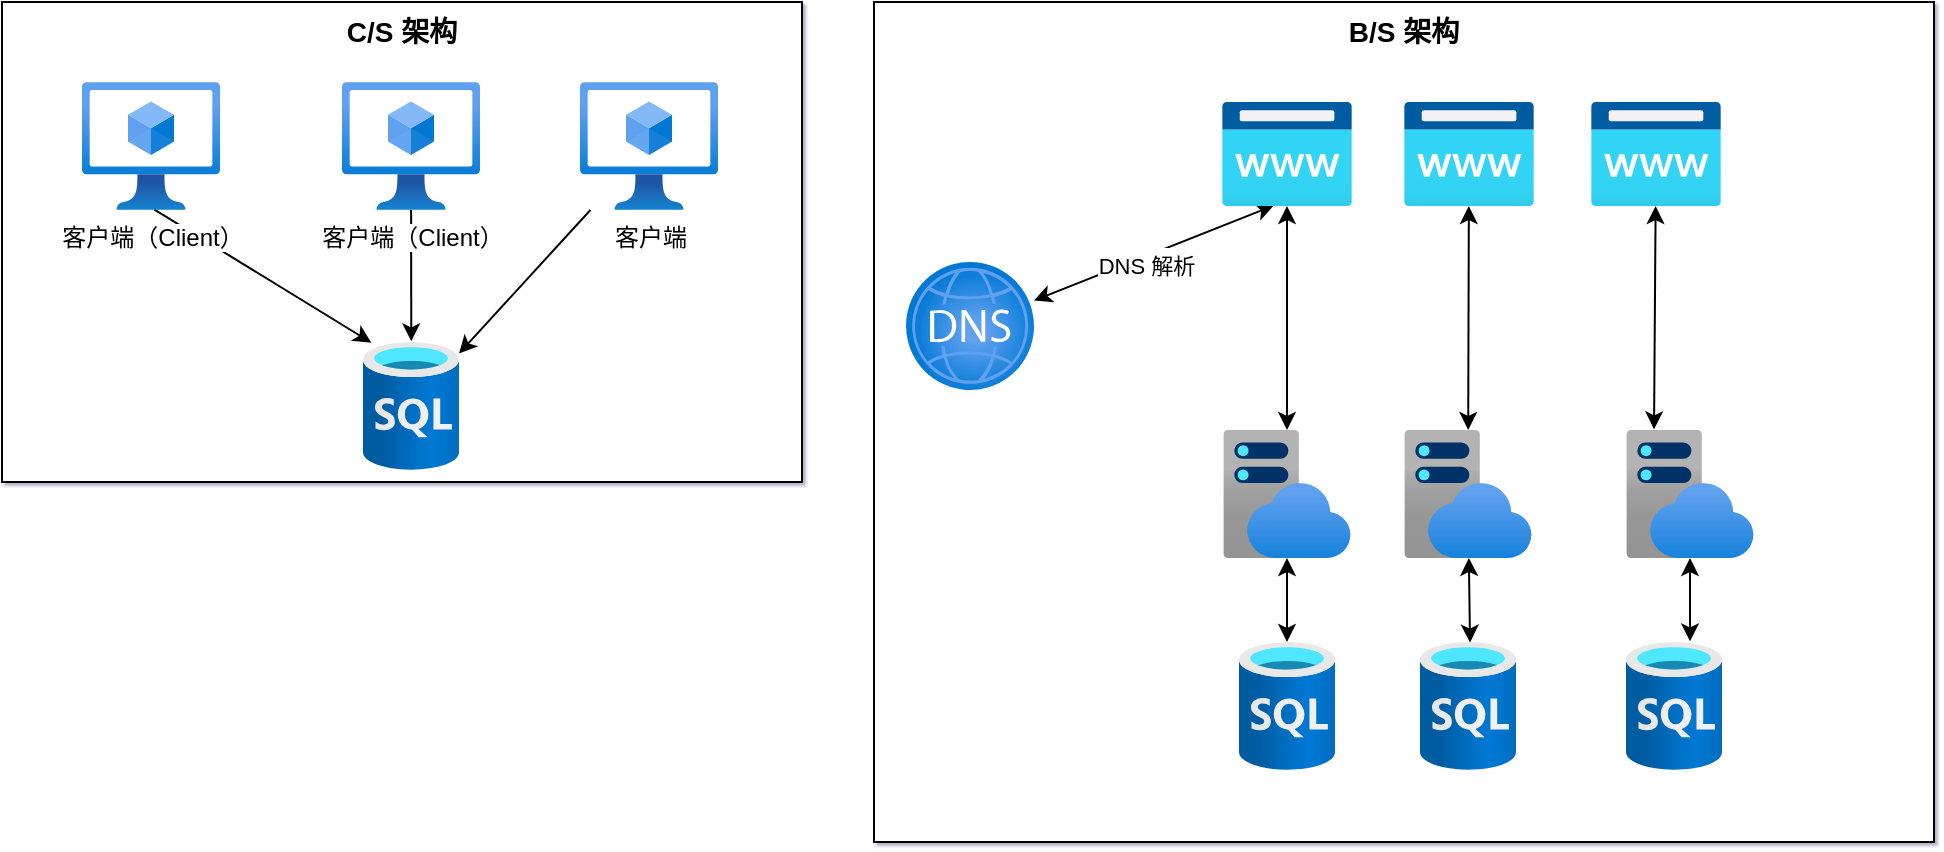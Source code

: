<mxfile version="17.5.0" type="github">
  <diagram id="jQuxA6pWeV1bHnd_H6JM" name="第 1 页">
    <mxGraphModel dx="951" dy="529" grid="0" gridSize="10" guides="1" tooltips="1" connect="1" arrows="1" fold="1" page="1" pageScale="1" pageWidth="827" pageHeight="1169" math="0" shadow="1">
      <root>
        <mxCell id="0" />
        <mxCell id="1" parent="0" />
        <mxCell id="zyIKe3mE6G8FlH2QzeZu-11" value="&lt;b&gt;&lt;font style=&quot;font-size: 14px&quot;&gt;C/S 架构&lt;/font&gt;&lt;/b&gt;" style="rounded=0;whiteSpace=wrap;html=1;verticalAlign=top;" vertex="1" parent="1">
          <mxGeometry x="14" y="40" width="400" height="240" as="geometry" />
        </mxCell>
        <mxCell id="zyIKe3mE6G8FlH2QzeZu-6" style="rounded=0;orthogonalLoop=1;jettySize=auto;html=1;exitX=0.522;exitY=0.995;exitDx=0;exitDy=0;exitPerimeter=0;entryX=0.087;entryY=0.005;entryDx=0;entryDy=0;entryPerimeter=0;" edge="1" parent="1" source="zyIKe3mE6G8FlH2QzeZu-1" target="zyIKe3mE6G8FlH2QzeZu-2">
          <mxGeometry relative="1" as="geometry">
            <mxPoint x="219" y="210" as="targetPoint" />
          </mxGeometry>
        </mxCell>
        <mxCell id="zyIKe3mE6G8FlH2QzeZu-1" value="客户端（Client）" style="aspect=fixed;html=1;points=[];align=center;image;fontSize=12;image=img/lib/azure2/compute/Virtual_Machines_Classic.svg;" vertex="1" parent="1">
          <mxGeometry x="54" y="80" width="69" height="64" as="geometry" />
        </mxCell>
        <mxCell id="zyIKe3mE6G8FlH2QzeZu-2" value="" style="aspect=fixed;html=1;points=[];align=center;image;fontSize=12;image=img/lib/azure2/databases/SQL_Database.svg;" vertex="1" parent="1">
          <mxGeometry x="194.5" y="210" width="48" height="64" as="geometry" />
        </mxCell>
        <mxCell id="zyIKe3mE6G8FlH2QzeZu-7" style="edgeStyle=none;rounded=0;orthogonalLoop=1;jettySize=auto;html=1;entryX=0.503;entryY=-0.005;entryDx=0;entryDy=0;entryPerimeter=0;" edge="1" parent="1" source="zyIKe3mE6G8FlH2QzeZu-3" target="zyIKe3mE6G8FlH2QzeZu-2">
          <mxGeometry relative="1" as="geometry" />
        </mxCell>
        <mxCell id="zyIKe3mE6G8FlH2QzeZu-3" value="客户端（Client）" style="aspect=fixed;html=1;points=[];align=center;image;fontSize=12;image=img/lib/azure2/compute/Virtual_Machines_Classic.svg;" vertex="1" parent="1">
          <mxGeometry x="184" y="80" width="69" height="64" as="geometry" />
        </mxCell>
        <mxCell id="zyIKe3mE6G8FlH2QzeZu-8" style="edgeStyle=none;rounded=0;orthogonalLoop=1;jettySize=auto;html=1;" edge="1" parent="1" source="zyIKe3mE6G8FlH2QzeZu-4" target="zyIKe3mE6G8FlH2QzeZu-2">
          <mxGeometry relative="1" as="geometry">
            <mxPoint x="219" y="210" as="targetPoint" />
          </mxGeometry>
        </mxCell>
        <mxCell id="zyIKe3mE6G8FlH2QzeZu-4" value="客户端" style="aspect=fixed;html=1;points=[];align=center;image;fontSize=12;image=img/lib/azure2/compute/Virtual_Machines_Classic.svg;" vertex="1" parent="1">
          <mxGeometry x="303" y="80" width="69" height="64" as="geometry" />
        </mxCell>
        <mxCell id="zyIKe3mE6G8FlH2QzeZu-12" value="B/S 架构" style="rounded=0;whiteSpace=wrap;html=1;fontSize=14;verticalAlign=top;fontStyle=1" vertex="1" parent="1">
          <mxGeometry x="450" y="40" width="530" height="420" as="geometry" />
        </mxCell>
        <mxCell id="zyIKe3mE6G8FlH2QzeZu-14" value="" style="aspect=fixed;html=1;points=[];align=center;image;fontSize=12;image=img/lib/azure2/networking/DNS_Zones.svg;" vertex="1" parent="1">
          <mxGeometry x="466" y="170" width="64" height="64" as="geometry" />
        </mxCell>
        <mxCell id="zyIKe3mE6G8FlH2QzeZu-18" style="edgeStyle=none;rounded=0;orthogonalLoop=1;jettySize=auto;html=1;fontSize=14;exitX=0.4;exitY=0.994;exitDx=0;exitDy=0;exitPerimeter=0;startArrow=classic;startFill=1;" edge="1" parent="1" source="zyIKe3mE6G8FlH2QzeZu-15" target="zyIKe3mE6G8FlH2QzeZu-14">
          <mxGeometry relative="1" as="geometry" />
        </mxCell>
        <mxCell id="zyIKe3mE6G8FlH2QzeZu-19" value="&lt;font style=&quot;font-size: 11px&quot;&gt;DNS 解析&lt;/font&gt;" style="edgeLabel;html=1;align=center;verticalAlign=middle;resizable=0;points=[];fontSize=14;" vertex="1" connectable="0" parent="zyIKe3mE6G8FlH2QzeZu-18">
          <mxGeometry x="0.093" y="3" relative="1" as="geometry">
            <mxPoint as="offset" />
          </mxGeometry>
        </mxCell>
        <mxCell id="zyIKe3mE6G8FlH2QzeZu-25" style="edgeStyle=none;rounded=0;orthogonalLoop=1;jettySize=auto;html=1;fontSize=11;startArrow=classic;startFill=1;" edge="1" parent="1" source="zyIKe3mE6G8FlH2QzeZu-15" target="zyIKe3mE6G8FlH2QzeZu-20">
          <mxGeometry relative="1" as="geometry" />
        </mxCell>
        <mxCell id="zyIKe3mE6G8FlH2QzeZu-15" value="" style="aspect=fixed;html=1;points=[];align=center;image;fontSize=12;image=img/lib/azure2/app_services/App_Service_Domains.svg;" vertex="1" parent="1">
          <mxGeometry x="624" y="90" width="65" height="52" as="geometry" />
        </mxCell>
        <mxCell id="zyIKe3mE6G8FlH2QzeZu-26" style="edgeStyle=none;rounded=0;orthogonalLoop=1;jettySize=auto;html=1;fontSize=11;startArrow=classic;startFill=1;" edge="1" parent="1" source="zyIKe3mE6G8FlH2QzeZu-16" target="zyIKe3mE6G8FlH2QzeZu-21">
          <mxGeometry relative="1" as="geometry" />
        </mxCell>
        <mxCell id="zyIKe3mE6G8FlH2QzeZu-16" value="" style="aspect=fixed;html=1;points=[];align=center;image;fontSize=12;image=img/lib/azure2/app_services/App_Service_Domains.svg;" vertex="1" parent="1">
          <mxGeometry x="715" y="90" width="65" height="52" as="geometry" />
        </mxCell>
        <mxCell id="zyIKe3mE6G8FlH2QzeZu-27" style="edgeStyle=none;rounded=0;orthogonalLoop=1;jettySize=auto;html=1;entryX=0.219;entryY=-0.005;entryDx=0;entryDy=0;entryPerimeter=0;fontSize=11;startArrow=classic;startFill=1;" edge="1" parent="1" source="zyIKe3mE6G8FlH2QzeZu-17" target="zyIKe3mE6G8FlH2QzeZu-22">
          <mxGeometry relative="1" as="geometry" />
        </mxCell>
        <mxCell id="zyIKe3mE6G8FlH2QzeZu-17" value="" style="aspect=fixed;html=1;points=[];align=center;image;fontSize=12;image=img/lib/azure2/app_services/App_Service_Domains.svg;" vertex="1" parent="1">
          <mxGeometry x="808.5" y="90" width="65" height="52" as="geometry" />
        </mxCell>
        <mxCell id="zyIKe3mE6G8FlH2QzeZu-31" style="edgeStyle=none;rounded=0;orthogonalLoop=1;jettySize=auto;html=1;fontSize=11;startArrow=classic;startFill=1;" edge="1" parent="1" source="zyIKe3mE6G8FlH2QzeZu-20" target="zyIKe3mE6G8FlH2QzeZu-28">
          <mxGeometry relative="1" as="geometry" />
        </mxCell>
        <mxCell id="zyIKe3mE6G8FlH2QzeZu-20" value="" style="aspect=fixed;html=1;points=[];align=center;image;fontSize=12;image=img/lib/azure2/app_services/App_Service_Plans.svg;" vertex="1" parent="1">
          <mxGeometry x="624.5" y="254" width="64" height="64" as="geometry" />
        </mxCell>
        <mxCell id="zyIKe3mE6G8FlH2QzeZu-32" style="edgeStyle=none;rounded=0;orthogonalLoop=1;jettySize=auto;html=1;entryX=0.521;entryY=0.005;entryDx=0;entryDy=0;entryPerimeter=0;fontSize=11;startArrow=classic;startFill=1;" edge="1" parent="1" source="zyIKe3mE6G8FlH2QzeZu-21" target="zyIKe3mE6G8FlH2QzeZu-29">
          <mxGeometry relative="1" as="geometry" />
        </mxCell>
        <mxCell id="zyIKe3mE6G8FlH2QzeZu-21" value="" style="aspect=fixed;html=1;points=[];align=center;image;fontSize=12;image=img/lib/azure2/app_services/App_Service_Plans.svg;" vertex="1" parent="1">
          <mxGeometry x="715" y="254" width="64" height="64" as="geometry" />
        </mxCell>
        <mxCell id="zyIKe3mE6G8FlH2QzeZu-33" style="edgeStyle=none;rounded=0;orthogonalLoop=1;jettySize=auto;html=1;entryX=0.667;entryY=-0.005;entryDx=0;entryDy=0;entryPerimeter=0;fontSize=11;startArrow=classic;startFill=1;" edge="1" parent="1" source="zyIKe3mE6G8FlH2QzeZu-22" target="zyIKe3mE6G8FlH2QzeZu-30">
          <mxGeometry relative="1" as="geometry" />
        </mxCell>
        <mxCell id="zyIKe3mE6G8FlH2QzeZu-22" value="" style="aspect=fixed;html=1;points=[];align=center;image;fontSize=12;image=img/lib/azure2/app_services/App_Service_Plans.svg;" vertex="1" parent="1">
          <mxGeometry x="826" y="254" width="64" height="64" as="geometry" />
        </mxCell>
        <mxCell id="zyIKe3mE6G8FlH2QzeZu-28" value="" style="aspect=fixed;html=1;points=[];align=center;image;fontSize=12;image=img/lib/azure2/databases/SQL_Database.svg;" vertex="1" parent="1">
          <mxGeometry x="632.5" y="360" width="48" height="64" as="geometry" />
        </mxCell>
        <mxCell id="zyIKe3mE6G8FlH2QzeZu-29" value="" style="aspect=fixed;html=1;points=[];align=center;image;fontSize=12;image=img/lib/azure2/databases/SQL_Database.svg;" vertex="1" parent="1">
          <mxGeometry x="723" y="360" width="48" height="64" as="geometry" />
        </mxCell>
        <mxCell id="zyIKe3mE6G8FlH2QzeZu-30" value="" style="aspect=fixed;html=1;points=[];align=center;image;fontSize=12;image=img/lib/azure2/databases/SQL_Database.svg;" vertex="1" parent="1">
          <mxGeometry x="826" y="360" width="48" height="64" as="geometry" />
        </mxCell>
      </root>
    </mxGraphModel>
  </diagram>
</mxfile>
